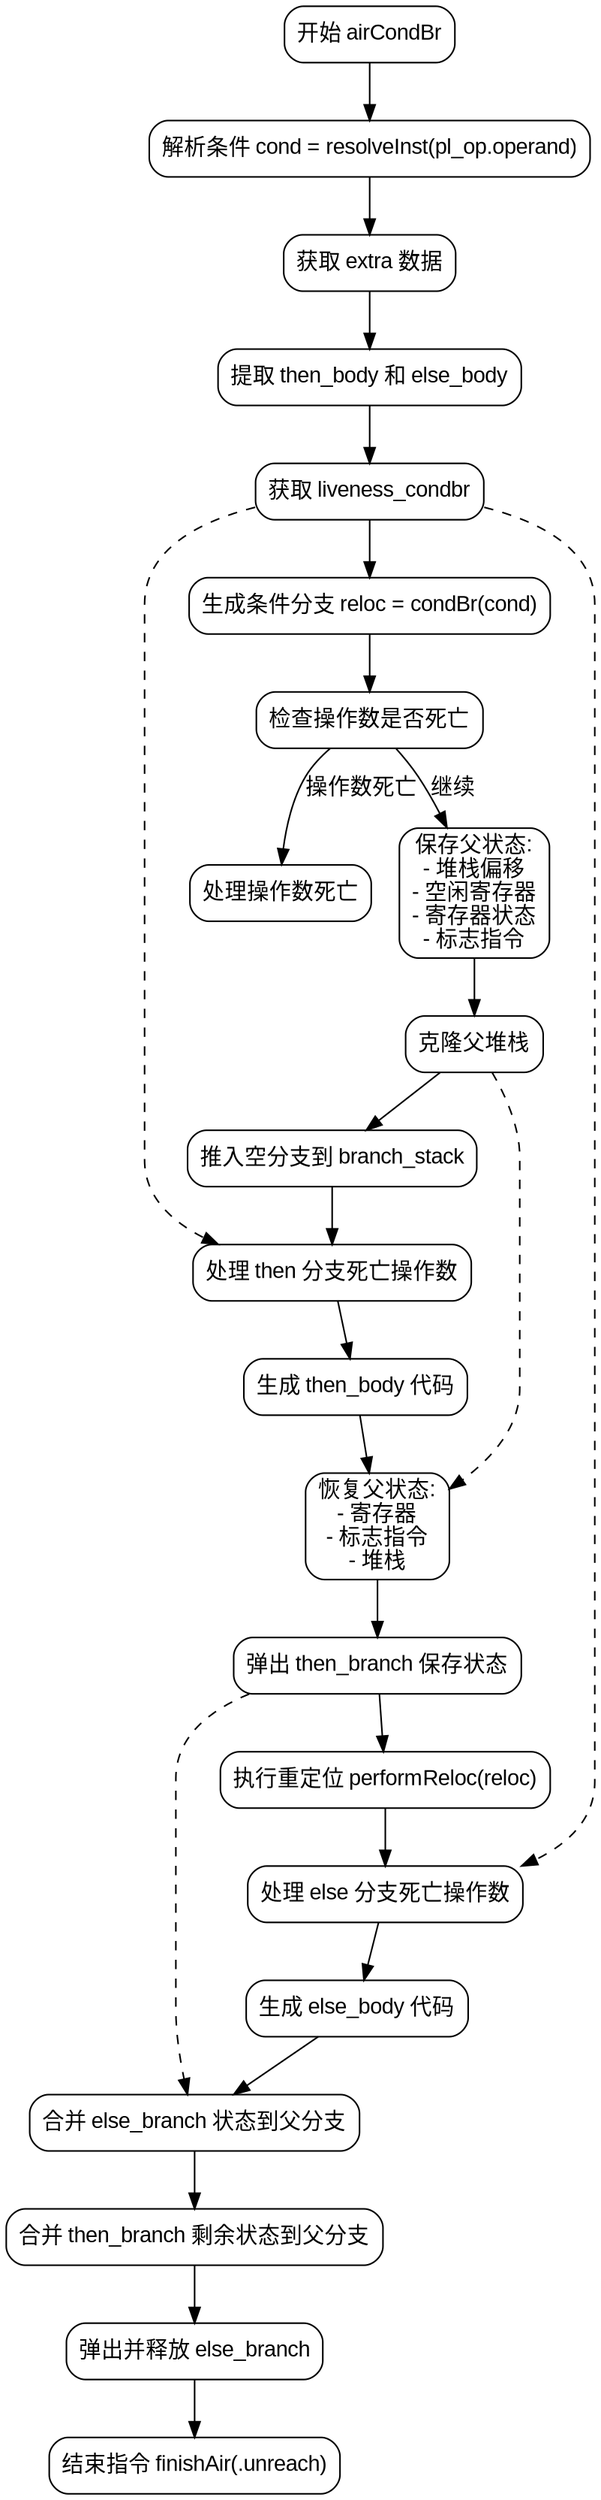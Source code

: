 
digraph flowchart {
    node [shape=rectangle, style="rounded", fontname="Arial"];
    edge [fontname="Arial"];

    start [label="开始 airCondBr"];
    resolve_cond [label="解析条件 cond = resolveInst(pl_op.operand)"];
    get_extra [label="获取 extra 数据"];
    get_bodies [label="提取 then_body 和 else_body"];
    liveness_check [label="获取 liveness_condbr"];
    cond_br_reloc [label="生成条件分支 reloc = condBr(cond)"];
    check_operand_death [label="检查操作数是否死亡"];
    process_death [label="处理操作数死亡"];

    save_parent_state [label="保存父状态:\n- 堆栈偏移\n- 空闲寄存器\n- 寄存器状态\n- 标志指令"];
    clone_stack [label="克隆父堆栈"];

    branch_stack_push [label="推入空分支到 branch_stack"];
    process_then_deaths [label="处理 then 分支死亡操作数"];
    gen_then_body [label="生成 then_body 代码"];

    restore_parent_state [label="恢复父状态:\n- 寄存器\n- 标志指令\n- 堆栈"];
    pop_then_branch [label="弹出 then_branch 保存状态"];
    perform_reloc [label="执行重定位 performReloc(reloc)"];

    process_else_deaths [label="处理 else 分支死亡操作数"];
    gen_else_body [label="生成 else_body 代码"];

    consolidate_else [label="合并 else_branch 状态到父分支"];
    consolidate_then [label="合并 then_branch 剩余状态到父分支"];
    pop_else_branch [label="弹出并释放 else_branch"];
    finish_air [label="结束指令 finishAir(.unreach)"];

    start -> resolve_cond -> get_extra -> get_bodies -> liveness_check -> cond_br_reloc;
    cond_br_reloc -> check_operand_death;
    check_operand_death -> process_death [label="操作数死亡"];
    check_operand_death -> save_parent_state [label="继续"];

    save_parent_state -> clone_stack -> branch_stack_push;
    branch_stack_push -> process_then_deaths -> gen_then_body;

    gen_then_body -> restore_parent_state -> pop_then_branch -> perform_reloc;
    perform_reloc -> process_else_deaths -> gen_else_body;

    gen_else_body -> consolidate_else -> consolidate_then -> pop_else_branch -> finish_air;

    // 虚线表示数据依赖
    edge [style=dashed];
    liveness_check -> process_then_deaths;
    liveness_check -> process_else_deaths;
    clone_stack -> restore_parent_state;
    pop_then_branch -> consolidate_else;
}
